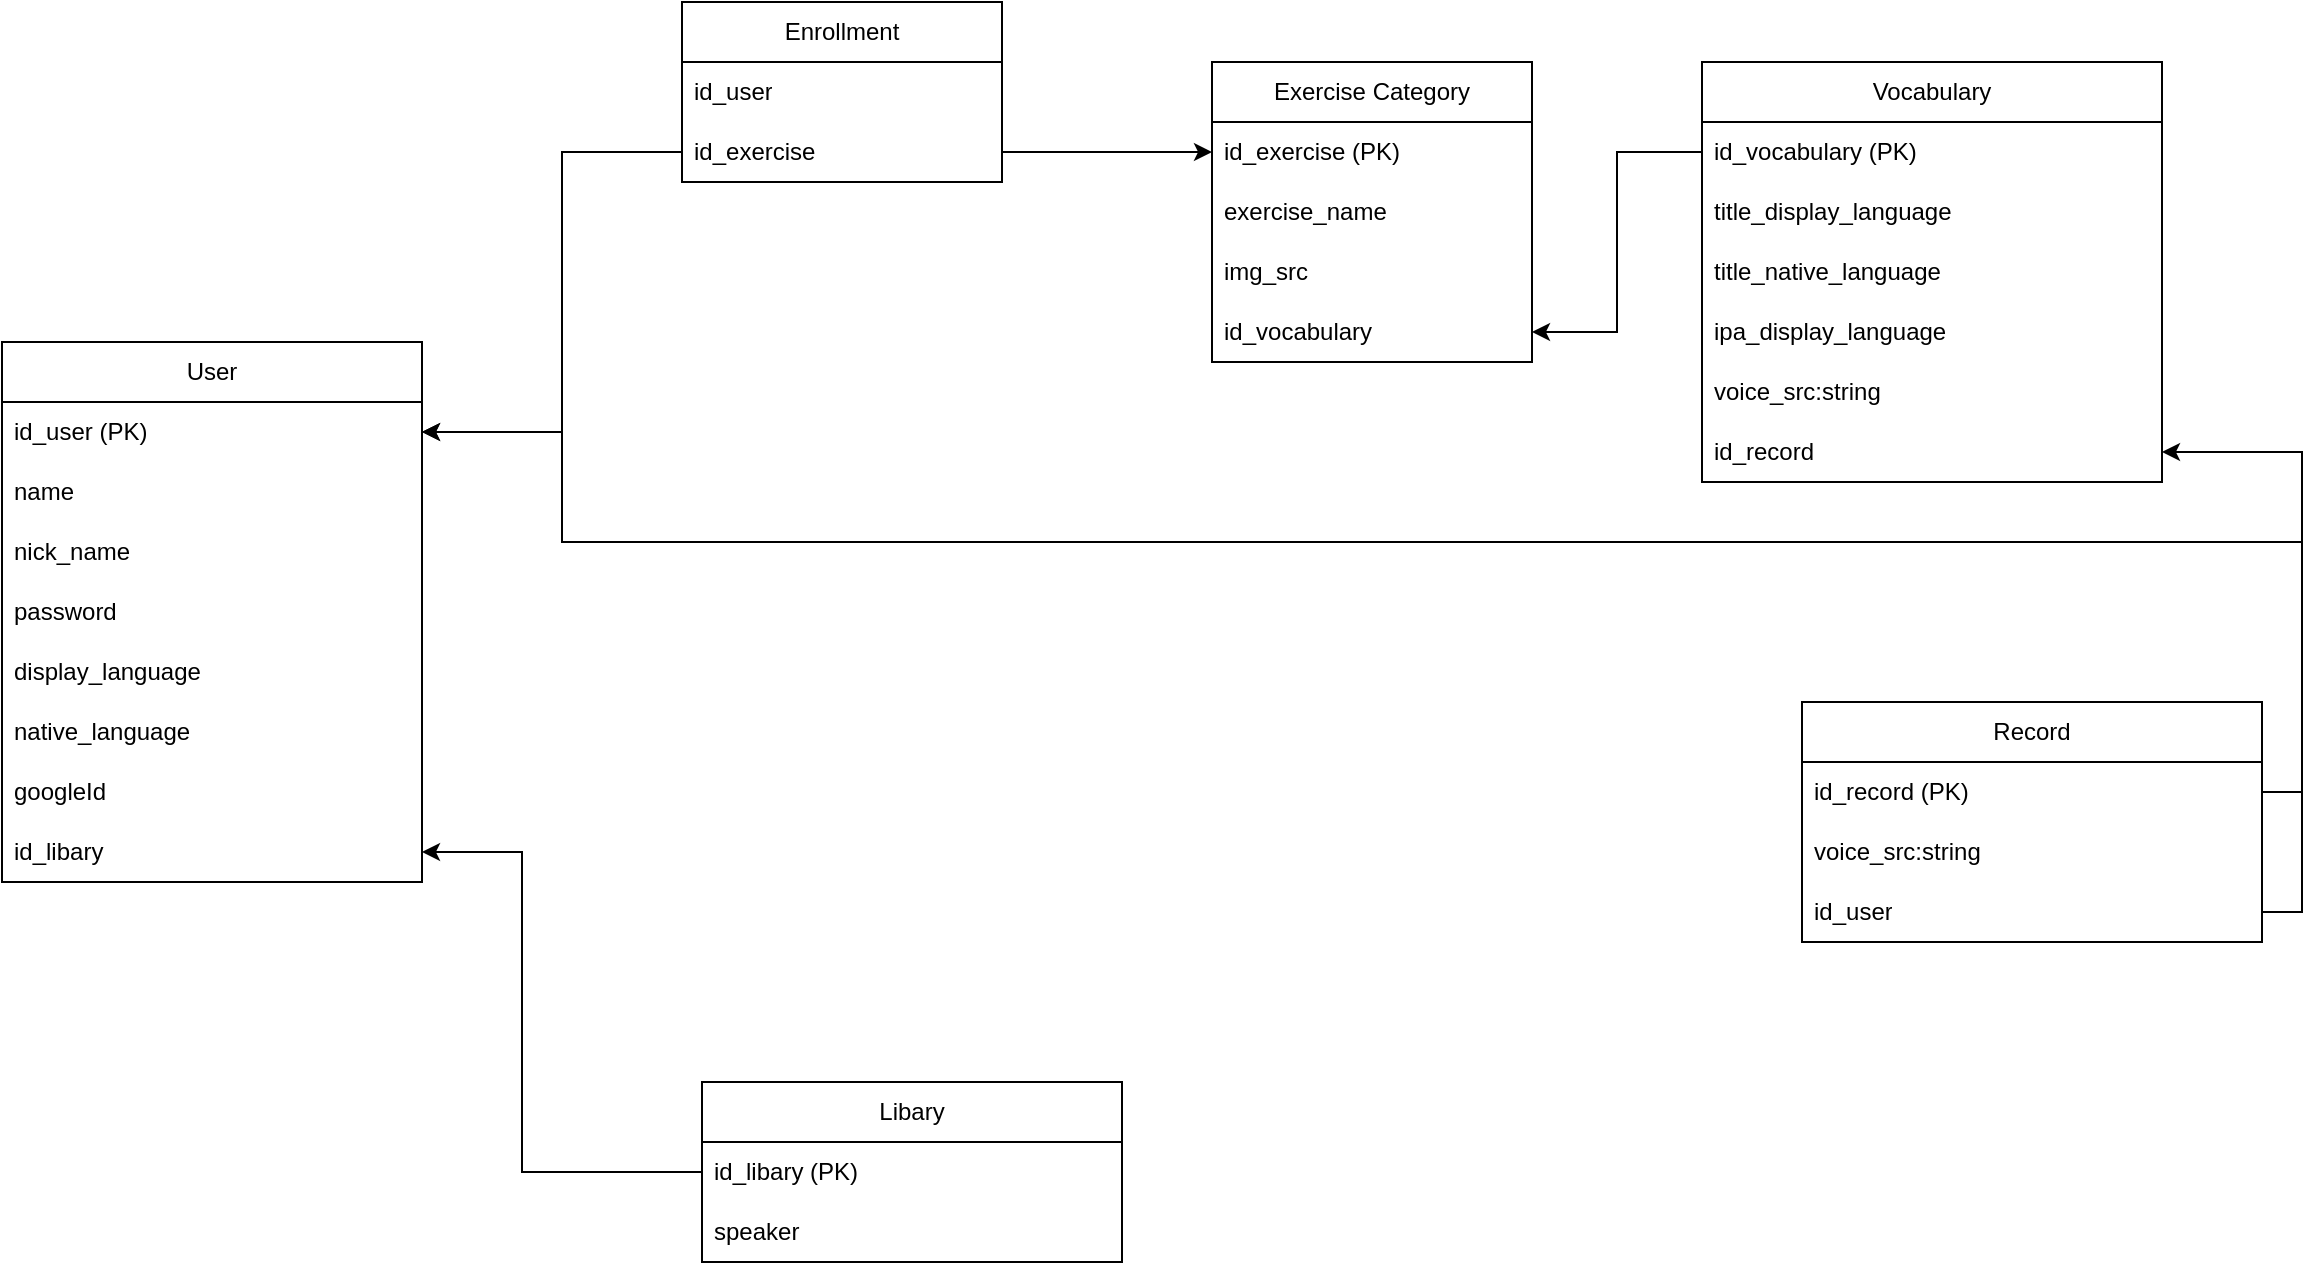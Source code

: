 <mxfile version="22.0.4" type="device">
  <diagram name="Page-1" id="pIwFi4DEmgJ2Dz0jESEC">
    <mxGraphModel dx="2583" dy="2049" grid="1" gridSize="10" guides="1" tooltips="1" connect="1" arrows="0" fold="1" page="1" pageScale="1" pageWidth="850" pageHeight="1100" math="0" shadow="0">
      <root>
        <mxCell id="0" />
        <mxCell id="1" parent="0" />
        <mxCell id="03hnab8nHp9bug36ZTUV-3" value="User&lt;br&gt;" style="swimlane;fontStyle=0;childLayout=stackLayout;horizontal=1;startSize=30;horizontalStack=0;resizeParent=1;resizeParentMax=0;resizeLast=0;collapsible=1;marginBottom=0;whiteSpace=wrap;html=1;" parent="1" vertex="1">
          <mxGeometry x="-540" y="-670" width="210" height="270" as="geometry" />
        </mxCell>
        <mxCell id="03hnab8nHp9bug36ZTUV-4" value="id_user (PK)" style="text;strokeColor=none;fillColor=none;align=left;verticalAlign=middle;spacingLeft=4;spacingRight=4;overflow=hidden;points=[[0,0.5],[1,0.5]];portConstraint=eastwest;rotatable=0;whiteSpace=wrap;html=1;fontStyle=0" parent="03hnab8nHp9bug36ZTUV-3" vertex="1">
          <mxGeometry y="30" width="210" height="30" as="geometry" />
        </mxCell>
        <mxCell id="03hnab8nHp9bug36ZTUV-5" value="name" style="text;strokeColor=none;fillColor=none;align=left;verticalAlign=middle;spacingLeft=4;spacingRight=4;overflow=hidden;points=[[0,0.5],[1,0.5]];portConstraint=eastwest;rotatable=0;whiteSpace=wrap;html=1;" parent="03hnab8nHp9bug36ZTUV-3" vertex="1">
          <mxGeometry y="60" width="210" height="30" as="geometry" />
        </mxCell>
        <mxCell id="6PLgplX4PQc_9nte4s5R-39" value="nick_name" style="text;strokeColor=none;fillColor=none;align=left;verticalAlign=middle;spacingLeft=4;spacingRight=4;overflow=hidden;points=[[0,0.5],[1,0.5]];portConstraint=eastwest;rotatable=0;whiteSpace=wrap;html=1;" parent="03hnab8nHp9bug36ZTUV-3" vertex="1">
          <mxGeometry y="90" width="210" height="30" as="geometry" />
        </mxCell>
        <mxCell id="03hnab8nHp9bug36ZTUV-25" value="password" style="text;strokeColor=none;fillColor=none;align=left;verticalAlign=middle;spacingLeft=4;spacingRight=4;overflow=hidden;points=[[0,0.5],[1,0.5]];portConstraint=eastwest;rotatable=0;whiteSpace=wrap;html=1;" parent="03hnab8nHp9bug36ZTUV-3" vertex="1">
          <mxGeometry y="120" width="210" height="30" as="geometry" />
        </mxCell>
        <mxCell id="03hnab8nHp9bug36ZTUV-6" value="display_language" style="text;strokeColor=none;fillColor=none;align=left;verticalAlign=middle;spacingLeft=4;spacingRight=4;overflow=hidden;points=[[0,0.5],[1,0.5]];portConstraint=eastwest;rotatable=0;whiteSpace=wrap;html=1;" parent="03hnab8nHp9bug36ZTUV-3" vertex="1">
          <mxGeometry y="150" width="210" height="30" as="geometry" />
        </mxCell>
        <mxCell id="6PLgplX4PQc_9nte4s5R-17" value="native_language" style="text;strokeColor=none;fillColor=none;align=left;verticalAlign=middle;spacingLeft=4;spacingRight=4;overflow=hidden;points=[[0,0.5],[1,0.5]];portConstraint=eastwest;rotatable=0;whiteSpace=wrap;html=1;" parent="03hnab8nHp9bug36ZTUV-3" vertex="1">
          <mxGeometry y="180" width="210" height="30" as="geometry" />
        </mxCell>
        <mxCell id="03hnab8nHp9bug36ZTUV-24" value="googleId" style="text;strokeColor=none;fillColor=none;align=left;verticalAlign=middle;spacingLeft=4;spacingRight=4;overflow=hidden;points=[[0,0.5],[1,0.5]];portConstraint=eastwest;rotatable=0;whiteSpace=wrap;html=1;" parent="03hnab8nHp9bug36ZTUV-3" vertex="1">
          <mxGeometry y="210" width="210" height="30" as="geometry" />
        </mxCell>
        <mxCell id="fJgJlsi8Q6zl5PsNP14F-10" value="id_libary" style="text;strokeColor=none;fillColor=none;align=left;verticalAlign=middle;spacingLeft=4;spacingRight=4;overflow=hidden;points=[[0,0.5],[1,0.5]];portConstraint=eastwest;rotatable=0;whiteSpace=wrap;html=1;" vertex="1" parent="03hnab8nHp9bug36ZTUV-3">
          <mxGeometry y="240" width="210" height="30" as="geometry" />
        </mxCell>
        <mxCell id="03hnab8nHp9bug36ZTUV-7" value="Exercise Category" style="swimlane;fontStyle=0;childLayout=stackLayout;horizontal=1;startSize=30;horizontalStack=0;resizeParent=1;resizeParentMax=0;resizeLast=0;collapsible=1;marginBottom=0;whiteSpace=wrap;html=1;" parent="1" vertex="1">
          <mxGeometry x="65" y="-810" width="160" height="150" as="geometry" />
        </mxCell>
        <mxCell id="03hnab8nHp9bug36ZTUV-8" value="id_exercise (PK)" style="text;strokeColor=none;fillColor=none;align=left;verticalAlign=middle;spacingLeft=4;spacingRight=4;overflow=hidden;points=[[0,0.5],[1,0.5]];portConstraint=eastwest;rotatable=0;whiteSpace=wrap;html=1;" parent="03hnab8nHp9bug36ZTUV-7" vertex="1">
          <mxGeometry y="30" width="160" height="30" as="geometry" />
        </mxCell>
        <mxCell id="03hnab8nHp9bug36ZTUV-9" value="exercise_name" style="text;strokeColor=none;fillColor=none;align=left;verticalAlign=middle;spacingLeft=4;spacingRight=4;overflow=hidden;points=[[0,0.5],[1,0.5]];portConstraint=eastwest;rotatable=0;whiteSpace=wrap;html=1;" parent="03hnab8nHp9bug36ZTUV-7" vertex="1">
          <mxGeometry y="60" width="160" height="30" as="geometry" />
        </mxCell>
        <mxCell id="03hnab8nHp9bug36ZTUV-19" value="img_src" style="text;strokeColor=none;fillColor=none;align=left;verticalAlign=middle;spacingLeft=4;spacingRight=4;overflow=hidden;points=[[0,0.5],[1,0.5]];portConstraint=eastwest;rotatable=0;whiteSpace=wrap;html=1;" parent="03hnab8nHp9bug36ZTUV-7" vertex="1">
          <mxGeometry y="90" width="160" height="30" as="geometry" />
        </mxCell>
        <mxCell id="VuaIjTKWl4mURYJ4jZkU-9" value="id_vocabulary" style="text;strokeColor=none;fillColor=none;align=left;verticalAlign=middle;spacingLeft=4;spacingRight=4;overflow=hidden;points=[[0,0.5],[1,0.5]];portConstraint=eastwest;rotatable=0;whiteSpace=wrap;html=1;" parent="03hnab8nHp9bug36ZTUV-7" vertex="1">
          <mxGeometry y="120" width="160" height="30" as="geometry" />
        </mxCell>
        <mxCell id="03hnab8nHp9bug36ZTUV-13" value="Vocabulary" style="swimlane;fontStyle=0;childLayout=stackLayout;horizontal=1;startSize=30;horizontalStack=0;resizeParent=1;resizeParentMax=0;resizeLast=0;collapsible=1;marginBottom=0;whiteSpace=wrap;html=1;" parent="1" vertex="1">
          <mxGeometry x="310" y="-810" width="230" height="210" as="geometry" />
        </mxCell>
        <mxCell id="03hnab8nHp9bug36ZTUV-14" value="id_vocabulary (PK)" style="text;strokeColor=none;fillColor=none;align=left;verticalAlign=middle;spacingLeft=4;spacingRight=4;overflow=hidden;points=[[0,0.5],[1,0.5]];portConstraint=eastwest;rotatable=0;whiteSpace=wrap;html=1;" parent="03hnab8nHp9bug36ZTUV-13" vertex="1">
          <mxGeometry y="30" width="230" height="30" as="geometry" />
        </mxCell>
        <mxCell id="03hnab8nHp9bug36ZTUV-15" value="title_display_language" style="text;strokeColor=none;fillColor=none;align=left;verticalAlign=middle;spacingLeft=4;spacingRight=4;overflow=hidden;points=[[0,0.5],[1,0.5]];portConstraint=eastwest;rotatable=0;whiteSpace=wrap;html=1;" parent="03hnab8nHp9bug36ZTUV-13" vertex="1">
          <mxGeometry y="60" width="230" height="30" as="geometry" />
        </mxCell>
        <mxCell id="03hnab8nHp9bug36ZTUV-17" value="title_native_language" style="text;strokeColor=none;fillColor=none;align=left;verticalAlign=middle;spacingLeft=4;spacingRight=4;overflow=hidden;points=[[0,0.5],[1,0.5]];portConstraint=eastwest;rotatable=0;whiteSpace=wrap;html=1;" parent="03hnab8nHp9bug36ZTUV-13" vertex="1">
          <mxGeometry y="90" width="230" height="30" as="geometry" />
        </mxCell>
        <mxCell id="03hnab8nHp9bug36ZTUV-18" value="ipa_display_language" style="text;strokeColor=none;fillColor=none;align=left;verticalAlign=middle;spacingLeft=4;spacingRight=4;overflow=hidden;points=[[0,0.5],[1,0.5]];portConstraint=eastwest;rotatable=0;whiteSpace=wrap;html=1;" parent="03hnab8nHp9bug36ZTUV-13" vertex="1">
          <mxGeometry y="120" width="230" height="30" as="geometry" />
        </mxCell>
        <mxCell id="6PLgplX4PQc_9nte4s5R-9" value="voice_src:string" style="text;strokeColor=none;fillColor=none;align=left;verticalAlign=middle;spacingLeft=4;spacingRight=4;overflow=hidden;points=[[0,0.5],[1,0.5]];portConstraint=eastwest;rotatable=0;whiteSpace=wrap;html=1;" parent="03hnab8nHp9bug36ZTUV-13" vertex="1">
          <mxGeometry y="150" width="230" height="30" as="geometry" />
        </mxCell>
        <mxCell id="Ygr30LEL97F9Gqd5orFn-10" value="id_record" style="text;strokeColor=none;fillColor=none;align=left;verticalAlign=middle;spacingLeft=4;spacingRight=4;overflow=hidden;points=[[0,0.5],[1,0.5]];portConstraint=eastwest;rotatable=0;whiteSpace=wrap;html=1;" parent="03hnab8nHp9bug36ZTUV-13" vertex="1">
          <mxGeometry y="180" width="230" height="30" as="geometry" />
        </mxCell>
        <mxCell id="VuaIjTKWl4mURYJ4jZkU-2" value="Enrollment" style="swimlane;fontStyle=0;childLayout=stackLayout;horizontal=1;startSize=30;horizontalStack=0;resizeParent=1;resizeParentMax=0;resizeLast=0;collapsible=1;marginBottom=0;whiteSpace=wrap;html=1;" parent="1" vertex="1">
          <mxGeometry x="-200" y="-840" width="160" height="90" as="geometry" />
        </mxCell>
        <mxCell id="VuaIjTKWl4mURYJ4jZkU-3" value="id_user" style="text;strokeColor=none;fillColor=none;align=left;verticalAlign=middle;spacingLeft=4;spacingRight=4;overflow=hidden;points=[[0,0.5],[1,0.5]];portConstraint=eastwest;rotatable=0;whiteSpace=wrap;html=1;" parent="VuaIjTKWl4mURYJ4jZkU-2" vertex="1">
          <mxGeometry y="30" width="160" height="30" as="geometry" />
        </mxCell>
        <mxCell id="VuaIjTKWl4mURYJ4jZkU-4" value="id_exercise" style="text;strokeColor=none;fillColor=none;align=left;verticalAlign=middle;spacingLeft=4;spacingRight=4;overflow=hidden;points=[[0,0.5],[1,0.5]];portConstraint=eastwest;rotatable=0;whiteSpace=wrap;html=1;" parent="VuaIjTKWl4mURYJ4jZkU-2" vertex="1">
          <mxGeometry y="60" width="160" height="30" as="geometry" />
        </mxCell>
        <mxCell id="VuaIjTKWl4mURYJ4jZkU-7" style="edgeStyle=orthogonalEdgeStyle;rounded=0;orthogonalLoop=1;jettySize=auto;html=1;exitX=0;exitY=0.5;exitDx=0;exitDy=0;" parent="1" source="VuaIjTKWl4mURYJ4jZkU-3" target="03hnab8nHp9bug36ZTUV-4" edge="1">
          <mxGeometry relative="1" as="geometry">
            <Array as="points">
              <mxPoint x="-260" y="-765" />
              <mxPoint x="-260" y="-625" />
            </Array>
          </mxGeometry>
        </mxCell>
        <mxCell id="VuaIjTKWl4mURYJ4jZkU-8" style="edgeStyle=orthogonalEdgeStyle;rounded=0;orthogonalLoop=1;jettySize=auto;html=1;exitX=1;exitY=0.5;exitDx=0;exitDy=0;" parent="1" source="VuaIjTKWl4mURYJ4jZkU-4" target="03hnab8nHp9bug36ZTUV-8" edge="1">
          <mxGeometry relative="1" as="geometry" />
        </mxCell>
        <mxCell id="VuaIjTKWl4mURYJ4jZkU-11" style="edgeStyle=orthogonalEdgeStyle;rounded=0;orthogonalLoop=1;jettySize=auto;html=1;exitX=0;exitY=0.5;exitDx=0;exitDy=0;" parent="1" source="03hnab8nHp9bug36ZTUV-14" target="VuaIjTKWl4mURYJ4jZkU-9" edge="1">
          <mxGeometry relative="1" as="geometry" />
        </mxCell>
        <mxCell id="Ygr30LEL97F9Gqd5orFn-2" value="Record" style="swimlane;fontStyle=0;childLayout=stackLayout;horizontal=1;startSize=30;horizontalStack=0;resizeParent=1;resizeParentMax=0;resizeLast=0;collapsible=1;marginBottom=0;whiteSpace=wrap;html=1;" parent="1" vertex="1">
          <mxGeometry x="360" y="-490" width="230" height="120" as="geometry" />
        </mxCell>
        <mxCell id="Ygr30LEL97F9Gqd5orFn-3" value="id_record (PK)" style="text;strokeColor=none;fillColor=none;align=left;verticalAlign=middle;spacingLeft=4;spacingRight=4;overflow=hidden;points=[[0,0.5],[1,0.5]];portConstraint=eastwest;rotatable=0;whiteSpace=wrap;html=1;" parent="Ygr30LEL97F9Gqd5orFn-2" vertex="1">
          <mxGeometry y="30" width="230" height="30" as="geometry" />
        </mxCell>
        <mxCell id="Ygr30LEL97F9Gqd5orFn-7" value="voice_src:string" style="text;strokeColor=none;fillColor=none;align=left;verticalAlign=middle;spacingLeft=4;spacingRight=4;overflow=hidden;points=[[0,0.5],[1,0.5]];portConstraint=eastwest;rotatable=0;whiteSpace=wrap;html=1;" parent="Ygr30LEL97F9Gqd5orFn-2" vertex="1">
          <mxGeometry y="60" width="230" height="30" as="geometry" />
        </mxCell>
        <mxCell id="Ygr30LEL97F9Gqd5orFn-14" value="id_user" style="text;strokeColor=none;fillColor=none;align=left;verticalAlign=middle;spacingLeft=4;spacingRight=4;overflow=hidden;points=[[0,0.5],[1,0.5]];portConstraint=eastwest;rotatable=0;whiteSpace=wrap;html=1;" parent="Ygr30LEL97F9Gqd5orFn-2" vertex="1">
          <mxGeometry y="90" width="230" height="30" as="geometry" />
        </mxCell>
        <mxCell id="fJgJlsi8Q6zl5PsNP14F-1" value="Libary" style="swimlane;fontStyle=0;childLayout=stackLayout;horizontal=1;startSize=30;horizontalStack=0;resizeParent=1;resizeParentMax=0;resizeLast=0;collapsible=1;marginBottom=0;whiteSpace=wrap;html=1;" vertex="1" parent="1">
          <mxGeometry x="-190" y="-300" width="210" height="90" as="geometry">
            <mxRectangle x="-80" y="-250" width="80" height="30" as="alternateBounds" />
          </mxGeometry>
        </mxCell>
        <mxCell id="fJgJlsi8Q6zl5PsNP14F-2" value="id_libary (PK)" style="text;strokeColor=none;fillColor=none;align=left;verticalAlign=middle;spacingLeft=4;spacingRight=4;overflow=hidden;points=[[0,0.5],[1,0.5]];portConstraint=eastwest;rotatable=0;whiteSpace=wrap;html=1;fontStyle=0" vertex="1" parent="fJgJlsi8Q6zl5PsNP14F-1">
          <mxGeometry y="30" width="210" height="30" as="geometry" />
        </mxCell>
        <mxCell id="fJgJlsi8Q6zl5PsNP14F-3" value="speaker" style="text;strokeColor=none;fillColor=none;align=left;verticalAlign=middle;spacingLeft=4;spacingRight=4;overflow=hidden;points=[[0,0.5],[1,0.5]];portConstraint=eastwest;rotatable=0;whiteSpace=wrap;html=1;" vertex="1" parent="fJgJlsi8Q6zl5PsNP14F-1">
          <mxGeometry y="60" width="210" height="30" as="geometry" />
        </mxCell>
        <mxCell id="fJgJlsi8Q6zl5PsNP14F-12" style="edgeStyle=orthogonalEdgeStyle;rounded=0;orthogonalLoop=1;jettySize=auto;html=1;exitX=0;exitY=0.5;exitDx=0;exitDy=0;" edge="1" parent="1" source="fJgJlsi8Q6zl5PsNP14F-2" target="fJgJlsi8Q6zl5PsNP14F-10">
          <mxGeometry relative="1" as="geometry">
            <Array as="points">
              <mxPoint x="-280" y="-255" />
              <mxPoint x="-280" y="-415" />
            </Array>
          </mxGeometry>
        </mxCell>
        <mxCell id="fJgJlsi8Q6zl5PsNP14F-15" style="edgeStyle=orthogonalEdgeStyle;rounded=0;orthogonalLoop=1;jettySize=auto;html=1;exitX=1;exitY=0.5;exitDx=0;exitDy=0;" edge="1" parent="1" source="Ygr30LEL97F9Gqd5orFn-3" target="Ygr30LEL97F9Gqd5orFn-10">
          <mxGeometry relative="1" as="geometry" />
        </mxCell>
        <mxCell id="fJgJlsi8Q6zl5PsNP14F-16" style="edgeStyle=orthogonalEdgeStyle;rounded=0;orthogonalLoop=1;jettySize=auto;html=1;exitX=1;exitY=0.5;exitDx=0;exitDy=0;entryX=1;entryY=0.5;entryDx=0;entryDy=0;" edge="1" parent="1" source="Ygr30LEL97F9Gqd5orFn-14" target="03hnab8nHp9bug36ZTUV-4">
          <mxGeometry relative="1" as="geometry">
            <Array as="points">
              <mxPoint x="610" y="-385" />
              <mxPoint x="610" y="-570" />
              <mxPoint x="-260" y="-570" />
              <mxPoint x="-260" y="-625" />
            </Array>
          </mxGeometry>
        </mxCell>
      </root>
    </mxGraphModel>
  </diagram>
</mxfile>
